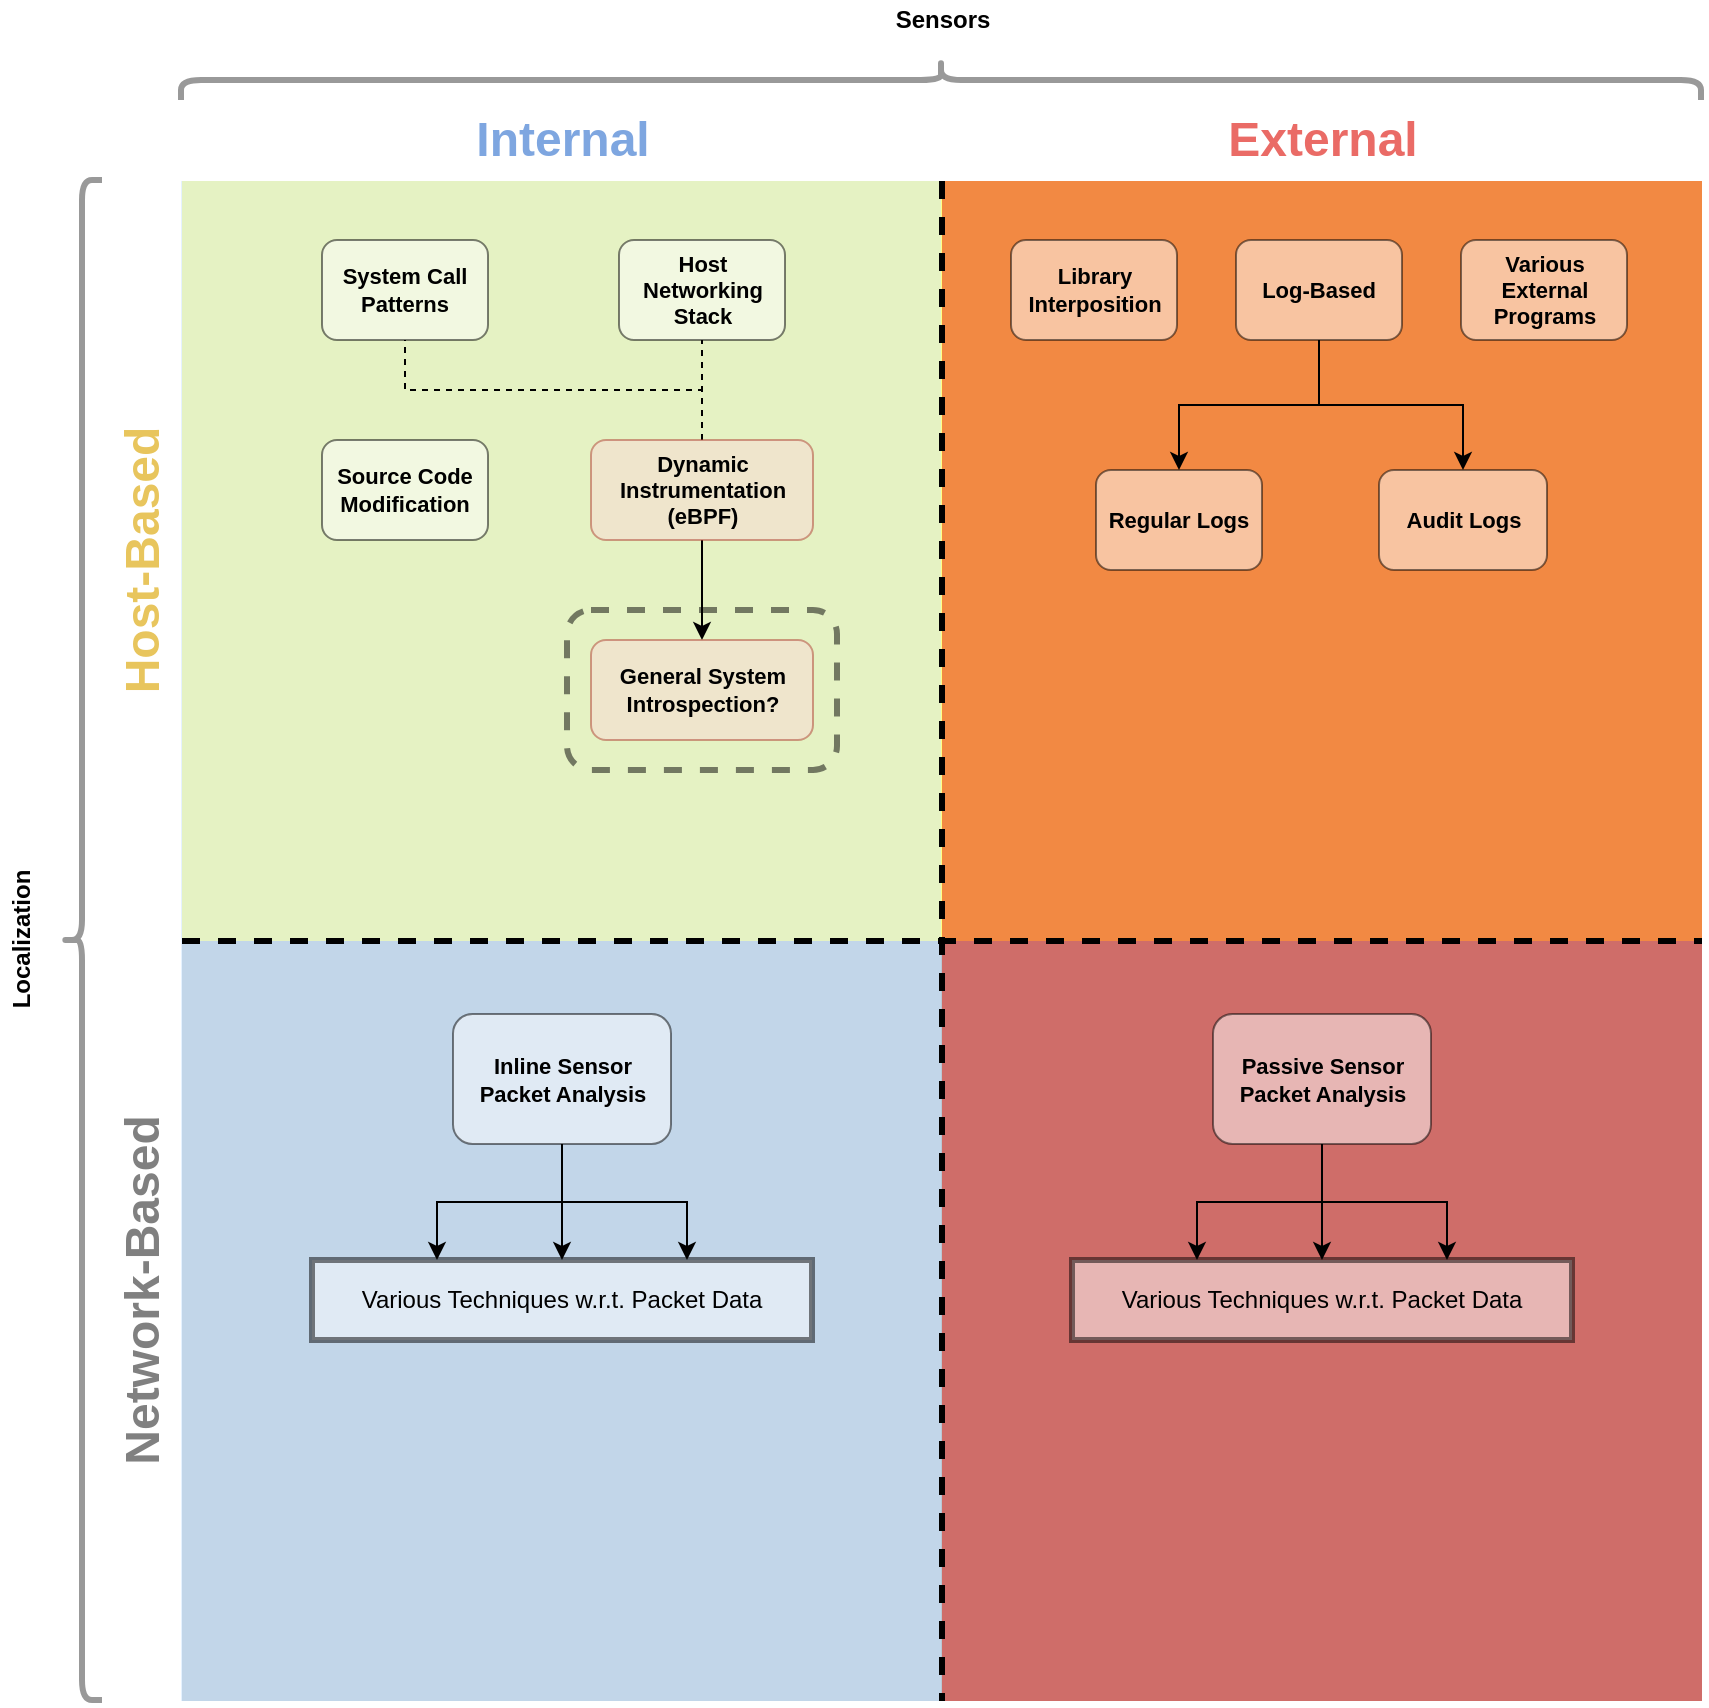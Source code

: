 <mxfile version="12.1.7" type="device" pages="1"><diagram id="oCrclwg46i5brj0JNv0K" name="Page-1"><mxGraphModel dx="2435" dy="896" grid="1" gridSize="10" guides="1" tooltips="1" connect="1" arrows="1" fold="1" page="1" pageScale="1" pageWidth="850" pageHeight="1100" math="0" shadow="0"><root><mxCell id="0"/><mxCell id="1" parent="0"/><mxCell id="eeV2xin8ksbd1ya7f5XN-11" value="Internal" style="text;strokeColor=none;fillColor=none;html=1;fontSize=24;fontStyle=1;verticalAlign=middle;align=center;fontColor=#7EA6E0;" vertex="1" parent="1"><mxGeometry x="230" y="60" width="100" height="40" as="geometry"/></mxCell><mxCell id="eeV2xin8ksbd1ya7f5XN-12" value="External" style="text;strokeColor=none;fillColor=none;html=1;fontSize=24;fontStyle=1;verticalAlign=middle;align=center;fontColor=#EA6B66;" vertex="1" parent="1"><mxGeometry x="610" y="60" width="100" height="40" as="geometry"/></mxCell><mxCell id="eeV2xin8ksbd1ya7f5XN-13" value="Host-Based" style="text;strokeColor=none;fillColor=none;html=1;fontSize=24;fontStyle=1;verticalAlign=middle;align=center;fontColor=#E8C55D;horizontal=0;direction=south;" vertex="1" parent="1"><mxGeometry x="50" y="240.5" width="40" height="100" as="geometry"/></mxCell><mxCell id="eeV2xin8ksbd1ya7f5XN-14" value="Network-Based" style="text;strokeColor=none;fillColor=none;html=1;fontSize=24;fontStyle=1;verticalAlign=middle;align=center;fontColor=#808080;horizontal=0;direction=south;" vertex="1" parent="1"><mxGeometry x="50" y="605.5" width="40" height="100" as="geometry"/></mxCell><mxCell id="eeV2xin8ksbd1ya7f5XN-15" value="" style="rounded=0;whiteSpace=wrap;html=1;align=left;strokeColor=none;fillColor=#ffff88;" vertex="1" parent="1"><mxGeometry x="90" y="100.5" width="760" height="380" as="geometry"/></mxCell><mxCell id="eeV2xin8ksbd1ya7f5XN-16" value="" style="rounded=0;whiteSpace=wrap;html=1;align=left;strokeColor=none;fillColor=#bac8d3;" vertex="1" parent="1"><mxGeometry x="90" y="480.5" width="760" height="380" as="geometry"/></mxCell><mxCell id="eeV2xin8ksbd1ya7f5XN-17" value="" style="rounded=0;whiteSpace=wrap;html=1;opacity=50;align=left;fillColor=#cce5ff;strokeColor=none;" vertex="1" parent="1"><mxGeometry x="89.5" y="100.5" width="380" height="760" as="geometry"/></mxCell><mxCell id="eeV2xin8ksbd1ya7f5XN-18" value="" style="rounded=0;whiteSpace=wrap;html=1;opacity=50;align=left;fillColor=#e51400;strokeColor=none;fontColor=#ffffff;" vertex="1" parent="1"><mxGeometry x="470" y="100.5" width="380" height="760" as="geometry"/></mxCell><mxCell id="eeV2xin8ksbd1ya7f5XN-9" value="" style="endArrow=none;dashed=1;html=1;entryX=0.5;entryY=1;entryDx=0;entryDy=0;strokeWidth=3;" edge="1" parent="1"><mxGeometry width="50" height="50" relative="1" as="geometry"><mxPoint x="470" y="100.5" as="sourcePoint"/><mxPoint x="470" y="860.5" as="targetPoint"/></mxGeometry></mxCell><mxCell id="eeV2xin8ksbd1ya7f5XN-10" value="" style="endArrow=none;dashed=1;html=1;strokeWidth=3;" edge="1" parent="1"><mxGeometry width="50" height="50" relative="1" as="geometry"><mxPoint x="90" y="480.5" as="sourcePoint"/><mxPoint x="850" y="480.5" as="targetPoint"/></mxGeometry></mxCell><mxCell id="eeV2xin8ksbd1ya7f5XN-21" value="" style="shape=curlyBracket;whiteSpace=wrap;html=1;rounded=1;strokeWidth=3;fontColor=#E8C55D;opacity=40;align=left;" vertex="1" parent="1"><mxGeometry x="30" y="100" width="20" height="760" as="geometry"/></mxCell><mxCell id="eeV2xin8ksbd1ya7f5XN-22" value="&lt;b&gt;Localization&lt;/b&gt;" style="text;html=1;resizable=0;points=[];autosize=1;align=center;verticalAlign=top;spacingTop=-4;fontColor=#000000;horizontal=0;direction=south;" vertex="1" parent="1"><mxGeometry x="-0.5" y="430.5" width="20" height="100" as="geometry"/></mxCell><mxCell id="eeV2xin8ksbd1ya7f5XN-25" value="" style="shape=curlyBracket;whiteSpace=wrap;html=1;rounded=1;strokeWidth=3;fontColor=#E8C55D;opacity=40;align=left;direction=south;" vertex="1" parent="1"><mxGeometry x="89.5" y="40" width="760" height="20" as="geometry"/></mxCell><mxCell id="eeV2xin8ksbd1ya7f5XN-26" value="&lt;b&gt;Sensors&lt;/b&gt;" style="text;html=1;resizable=0;points=[];autosize=1;align=center;verticalAlign=top;spacingTop=-4;fontColor=#000000;horizontal=1;direction=east;" vertex="1" parent="1"><mxGeometry x="434.5" y="10" width="70" height="20" as="geometry"/></mxCell><mxCell id="eeV2xin8ksbd1ya7f5XN-27" value="Audit Logs" style="rounded=1;whiteSpace=wrap;html=1;align=center;fontStyle=1;fillColor=#ffffff;opacity=50;fontSize=11;" vertex="1" parent="1"><mxGeometry x="688.5" y="245" width="84" height="50" as="geometry"/></mxCell><mxCell id="eeV2xin8ksbd1ya7f5XN-29" value="Regular Logs" style="rounded=1;whiteSpace=wrap;html=1;align=center;fontStyle=1;fillColor=#ffffff;opacity=50;fontSize=11;" vertex="1" parent="1"><mxGeometry x="547" y="245" width="83" height="50" as="geometry"/></mxCell><mxCell id="eeV2xin8ksbd1ya7f5XN-49" style="edgeStyle=orthogonalEdgeStyle;rounded=0;orthogonalLoop=1;jettySize=auto;html=1;exitX=0.5;exitY=1;exitDx=0;exitDy=0;entryX=0.25;entryY=0;entryDx=0;entryDy=0;strokeWidth=1;fontColor=#000000;" edge="1" parent="1" source="eeV2xin8ksbd1ya7f5XN-33" target="eeV2xin8ksbd1ya7f5XN-46"><mxGeometry relative="1" as="geometry"/></mxCell><mxCell id="eeV2xin8ksbd1ya7f5XN-50" style="edgeStyle=orthogonalEdgeStyle;rounded=0;orthogonalLoop=1;jettySize=auto;html=1;exitX=0.5;exitY=1;exitDx=0;exitDy=0;entryX=0.5;entryY=0;entryDx=0;entryDy=0;strokeWidth=1;fontColor=#000000;" edge="1" parent="1" source="eeV2xin8ksbd1ya7f5XN-33" target="eeV2xin8ksbd1ya7f5XN-46"><mxGeometry relative="1" as="geometry"/></mxCell><mxCell id="eeV2xin8ksbd1ya7f5XN-51" style="edgeStyle=orthogonalEdgeStyle;rounded=0;orthogonalLoop=1;jettySize=auto;html=1;exitX=0.5;exitY=1;exitDx=0;exitDy=0;entryX=0.75;entryY=0;entryDx=0;entryDy=0;strokeWidth=1;fontColor=#000000;" edge="1" parent="1" source="eeV2xin8ksbd1ya7f5XN-33" target="eeV2xin8ksbd1ya7f5XN-46"><mxGeometry relative="1" as="geometry"/></mxCell><mxCell id="eeV2xin8ksbd1ya7f5XN-33" value="Inline Sensor&lt;br style=&quot;font-size: 11px;&quot;&gt;Packet Analysis" style="rounded=1;whiteSpace=wrap;html=1;align=center;fontStyle=1;fillColor=#ffffff;opacity=50;fontSize=11;" vertex="1" parent="1"><mxGeometry x="225.5" y="517" width="109" height="65" as="geometry"/></mxCell><mxCell id="eeV2xin8ksbd1ya7f5XN-36" style="edgeStyle=orthogonalEdgeStyle;rounded=0;orthogonalLoop=1;jettySize=auto;html=1;exitX=0.5;exitY=1;exitDx=0;exitDy=0;entryX=0.5;entryY=0;entryDx=0;entryDy=0;strokeWidth=1;fontColor=#000000;" edge="1" parent="1" source="eeV2xin8ksbd1ya7f5XN-34" target="eeV2xin8ksbd1ya7f5XN-27"><mxGeometry relative="1" as="geometry"/></mxCell><mxCell id="eeV2xin8ksbd1ya7f5XN-38" style="edgeStyle=orthogonalEdgeStyle;rounded=0;orthogonalLoop=1;jettySize=auto;html=1;exitX=0.5;exitY=1;exitDx=0;exitDy=0;entryX=0.5;entryY=0;entryDx=0;entryDy=0;strokeWidth=1;fontColor=#000000;" edge="1" parent="1" source="eeV2xin8ksbd1ya7f5XN-34" target="eeV2xin8ksbd1ya7f5XN-29"><mxGeometry relative="1" as="geometry"/></mxCell><mxCell id="eeV2xin8ksbd1ya7f5XN-34" value="Log-Based" style="rounded=1;whiteSpace=wrap;html=1;align=center;fontStyle=1;fillColor=#ffffff;opacity=50;fontSize=11;" vertex="1" parent="1"><mxGeometry x="617" y="130" width="83" height="50" as="geometry"/></mxCell><mxCell id="eeV2xin8ksbd1ya7f5XN-39" value="System Call&lt;br style=&quot;font-size: 11px;&quot;&gt;Patterns" style="rounded=1;whiteSpace=wrap;html=1;align=center;fontStyle=1;fillColor=#ffffff;opacity=50;fontSize=11;" vertex="1" parent="1"><mxGeometry x="160" y="130" width="83" height="50" as="geometry"/></mxCell><mxCell id="eeV2xin8ksbd1ya7f5XN-40" value="Host Networking Stack" style="rounded=1;whiteSpace=wrap;html=1;align=center;fontStyle=1;fillColor=#ffffff;opacity=50;fontSize=11;" vertex="1" parent="1"><mxGeometry x="308.5" y="130" width="83" height="50" as="geometry"/></mxCell><mxCell id="eeV2xin8ksbd1ya7f5XN-52" style="edgeStyle=orthogonalEdgeStyle;rounded=0;orthogonalLoop=1;jettySize=auto;html=1;exitX=0.5;exitY=1;exitDx=0;exitDy=0;entryX=0.25;entryY=0;entryDx=0;entryDy=0;strokeWidth=1;fontColor=#000000;" edge="1" parent="1" source="eeV2xin8ksbd1ya7f5XN-45" target="eeV2xin8ksbd1ya7f5XN-47"><mxGeometry relative="1" as="geometry"/></mxCell><mxCell id="eeV2xin8ksbd1ya7f5XN-53" style="edgeStyle=orthogonalEdgeStyle;rounded=0;orthogonalLoop=1;jettySize=auto;html=1;exitX=0.5;exitY=1;exitDx=0;exitDy=0;entryX=0.5;entryY=0;entryDx=0;entryDy=0;strokeWidth=1;fontColor=#000000;" edge="1" parent="1" source="eeV2xin8ksbd1ya7f5XN-45" target="eeV2xin8ksbd1ya7f5XN-47"><mxGeometry relative="1" as="geometry"/></mxCell><mxCell id="eeV2xin8ksbd1ya7f5XN-54" style="edgeStyle=orthogonalEdgeStyle;rounded=0;orthogonalLoop=1;jettySize=auto;html=1;exitX=0.5;exitY=1;exitDx=0;exitDy=0;entryX=0.75;entryY=0;entryDx=0;entryDy=0;strokeWidth=1;fontColor=#000000;" edge="1" parent="1" source="eeV2xin8ksbd1ya7f5XN-45" target="eeV2xin8ksbd1ya7f5XN-47"><mxGeometry relative="1" as="geometry"/></mxCell><mxCell id="eeV2xin8ksbd1ya7f5XN-45" value="Passive Sensor&lt;br style=&quot;font-size: 11px;&quot;&gt;Packet Analysis" style="rounded=1;whiteSpace=wrap;html=1;align=center;fontStyle=1;fillColor=#ffffff;opacity=50;fontSize=11;" vertex="1" parent="1"><mxGeometry x="605.5" y="517" width="109" height="65" as="geometry"/></mxCell><mxCell id="eeV2xin8ksbd1ya7f5XN-46" value="Various Techniques w.r.t. Packet Data" style="rounded=0;whiteSpace=wrap;html=1;strokeWidth=3;fillColor=#ffffff;fontColor=#000000;opacity=50;align=center;" vertex="1" parent="1"><mxGeometry x="155" y="640" width="250" height="40" as="geometry"/></mxCell><mxCell id="eeV2xin8ksbd1ya7f5XN-47" value="Various Techniques w.r.t. Packet Data" style="rounded=0;whiteSpace=wrap;html=1;strokeWidth=3;fillColor=#ffffff;fontColor=#000000;opacity=50;align=center;" vertex="1" parent="1"><mxGeometry x="535" y="640" width="250" height="40" as="geometry"/></mxCell><mxCell id="eeV2xin8ksbd1ya7f5XN-55" value="Library Interposition" style="rounded=1;whiteSpace=wrap;html=1;align=center;fontStyle=1;fillColor=#ffffff;opacity=50;fontSize=11;" vertex="1" parent="1"><mxGeometry x="504.5" y="130" width="83" height="50" as="geometry"/></mxCell><mxCell id="eeV2xin8ksbd1ya7f5XN-56" value="Various External Programs" style="rounded=1;whiteSpace=wrap;html=1;align=center;fontStyle=1;fillColor=#ffffff;opacity=50;fontSize=11;" vertex="1" parent="1"><mxGeometry x="729.5" y="130" width="83" height="50" as="geometry"/></mxCell><mxCell id="eeV2xin8ksbd1ya7f5XN-58" value="Source Code Modification" style="rounded=1;whiteSpace=wrap;html=1;align=center;fontStyle=1;fillColor=#ffffff;opacity=50;fontSize=11;" vertex="1" parent="1"><mxGeometry x="160" y="230" width="83" height="50" as="geometry"/></mxCell><mxCell id="eeV2xin8ksbd1ya7f5XN-60" style="edgeStyle=orthogonalEdgeStyle;rounded=0;orthogonalLoop=1;jettySize=auto;html=1;exitX=0.5;exitY=0;exitDx=0;exitDy=0;entryX=0.5;entryY=1;entryDx=0;entryDy=0;strokeWidth=1;fontSize=11;fontColor=#000000;endArrow=none;endFill=0;dashed=1;" edge="1" parent="1" source="eeV2xin8ksbd1ya7f5XN-59" target="eeV2xin8ksbd1ya7f5XN-39"><mxGeometry relative="1" as="geometry"/></mxCell><mxCell id="eeV2xin8ksbd1ya7f5XN-61" style="edgeStyle=orthogonalEdgeStyle;rounded=0;orthogonalLoop=1;jettySize=auto;html=1;exitX=0.5;exitY=0;exitDx=0;exitDy=0;entryX=0.5;entryY=1;entryDx=0;entryDy=0;strokeWidth=1;fontSize=11;fontColor=#000000;endArrow=none;endFill=0;dashed=1;" edge="1" parent="1" source="eeV2xin8ksbd1ya7f5XN-59" target="eeV2xin8ksbd1ya7f5XN-40"><mxGeometry relative="1" as="geometry"/></mxCell><mxCell id="eeV2xin8ksbd1ya7f5XN-66" style="edgeStyle=orthogonalEdgeStyle;rounded=0;orthogonalLoop=1;jettySize=auto;html=1;exitX=0.5;exitY=1;exitDx=0;exitDy=0;entryX=0.5;entryY=0;entryDx=0;entryDy=0;endArrow=classic;endFill=1;strokeWidth=1;fontSize=11;fontColor=#000000;" edge="1" parent="1" source="eeV2xin8ksbd1ya7f5XN-59" target="eeV2xin8ksbd1ya7f5XN-65"><mxGeometry relative="1" as="geometry"/></mxCell><mxCell id="eeV2xin8ksbd1ya7f5XN-59" value="Dynamic Instrumentation&lt;br&gt;(eBPF)" style="rounded=1;whiteSpace=wrap;html=1;align=center;fontStyle=1;fillColor=#fad9d5;opacity=50;fontSize=11;strokeColor=#ae4132;" vertex="1" parent="1"><mxGeometry x="294.5" y="230" width="111" height="50" as="geometry"/></mxCell><mxCell id="eeV2xin8ksbd1ya7f5XN-65" value="General System Introspection?" style="rounded=1;whiteSpace=wrap;html=1;align=center;fontStyle=1;fillColor=#fad9d5;opacity=50;fontSize=11;strokeColor=#ae4132;" vertex="1" parent="1"><mxGeometry x="294.5" y="330" width="111" height="50" as="geometry"/></mxCell><mxCell id="eeV2xin8ksbd1ya7f5XN-67" value="" style="rounded=1;whiteSpace=wrap;html=1;strokeWidth=3;fillColor=none;fontSize=11;fontColor=#000000;opacity=50;align=center;dashed=1;" vertex="1" parent="1"><mxGeometry x="282.5" y="315" width="135" height="80" as="geometry"/></mxCell></root></mxGraphModel></diagram></mxfile>